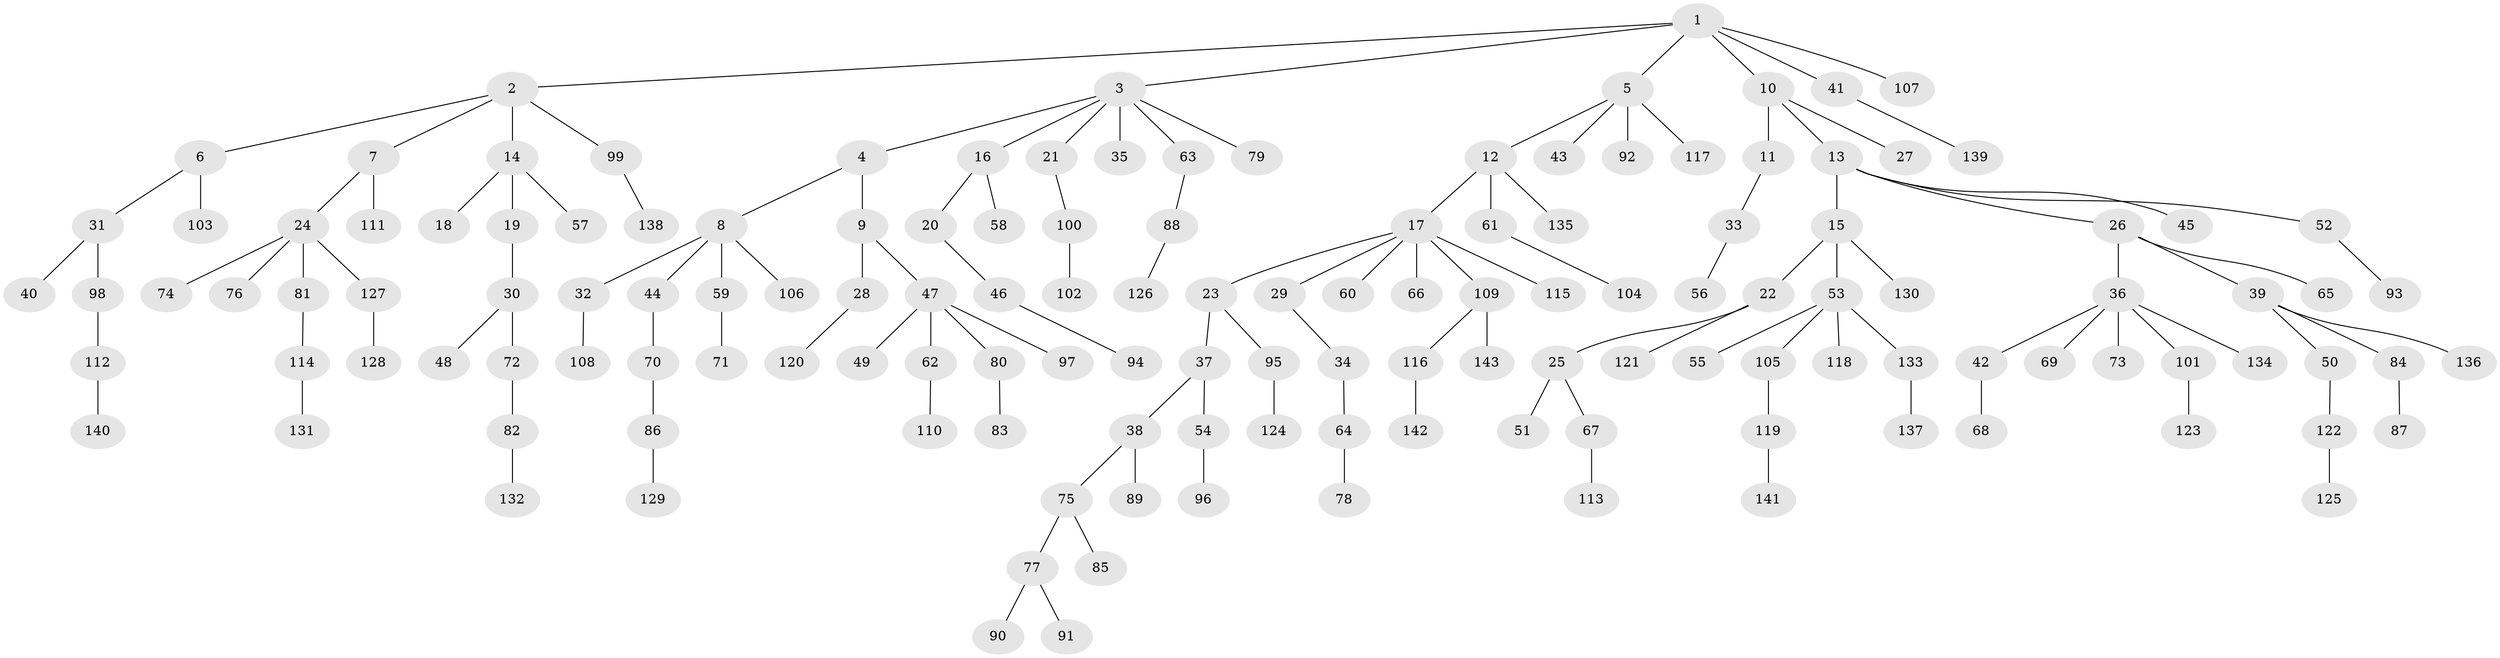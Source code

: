 // Generated by graph-tools (version 1.1) at 2025/02/03/09/25 03:02:31]
// undirected, 143 vertices, 142 edges
graph export_dot {
graph [start="1"]
  node [color=gray90,style=filled];
  1;
  2;
  3;
  4;
  5;
  6;
  7;
  8;
  9;
  10;
  11;
  12;
  13;
  14;
  15;
  16;
  17;
  18;
  19;
  20;
  21;
  22;
  23;
  24;
  25;
  26;
  27;
  28;
  29;
  30;
  31;
  32;
  33;
  34;
  35;
  36;
  37;
  38;
  39;
  40;
  41;
  42;
  43;
  44;
  45;
  46;
  47;
  48;
  49;
  50;
  51;
  52;
  53;
  54;
  55;
  56;
  57;
  58;
  59;
  60;
  61;
  62;
  63;
  64;
  65;
  66;
  67;
  68;
  69;
  70;
  71;
  72;
  73;
  74;
  75;
  76;
  77;
  78;
  79;
  80;
  81;
  82;
  83;
  84;
  85;
  86;
  87;
  88;
  89;
  90;
  91;
  92;
  93;
  94;
  95;
  96;
  97;
  98;
  99;
  100;
  101;
  102;
  103;
  104;
  105;
  106;
  107;
  108;
  109;
  110;
  111;
  112;
  113;
  114;
  115;
  116;
  117;
  118;
  119;
  120;
  121;
  122;
  123;
  124;
  125;
  126;
  127;
  128;
  129;
  130;
  131;
  132;
  133;
  134;
  135;
  136;
  137;
  138;
  139;
  140;
  141;
  142;
  143;
  1 -- 2;
  1 -- 3;
  1 -- 5;
  1 -- 10;
  1 -- 41;
  1 -- 107;
  2 -- 6;
  2 -- 7;
  2 -- 14;
  2 -- 99;
  3 -- 4;
  3 -- 16;
  3 -- 21;
  3 -- 35;
  3 -- 63;
  3 -- 79;
  4 -- 8;
  4 -- 9;
  5 -- 12;
  5 -- 43;
  5 -- 92;
  5 -- 117;
  6 -- 31;
  6 -- 103;
  7 -- 24;
  7 -- 111;
  8 -- 32;
  8 -- 44;
  8 -- 59;
  8 -- 106;
  9 -- 28;
  9 -- 47;
  10 -- 11;
  10 -- 13;
  10 -- 27;
  11 -- 33;
  12 -- 17;
  12 -- 61;
  12 -- 135;
  13 -- 15;
  13 -- 26;
  13 -- 45;
  13 -- 52;
  14 -- 18;
  14 -- 19;
  14 -- 57;
  15 -- 22;
  15 -- 53;
  15 -- 130;
  16 -- 20;
  16 -- 58;
  17 -- 23;
  17 -- 29;
  17 -- 60;
  17 -- 66;
  17 -- 109;
  17 -- 115;
  19 -- 30;
  20 -- 46;
  21 -- 100;
  22 -- 25;
  22 -- 121;
  23 -- 37;
  23 -- 95;
  24 -- 74;
  24 -- 76;
  24 -- 81;
  24 -- 127;
  25 -- 51;
  25 -- 67;
  26 -- 36;
  26 -- 39;
  26 -- 65;
  28 -- 120;
  29 -- 34;
  30 -- 48;
  30 -- 72;
  31 -- 40;
  31 -- 98;
  32 -- 108;
  33 -- 56;
  34 -- 64;
  36 -- 42;
  36 -- 69;
  36 -- 73;
  36 -- 101;
  36 -- 134;
  37 -- 38;
  37 -- 54;
  38 -- 75;
  38 -- 89;
  39 -- 50;
  39 -- 84;
  39 -- 136;
  41 -- 139;
  42 -- 68;
  44 -- 70;
  46 -- 94;
  47 -- 49;
  47 -- 62;
  47 -- 80;
  47 -- 97;
  50 -- 122;
  52 -- 93;
  53 -- 55;
  53 -- 105;
  53 -- 118;
  53 -- 133;
  54 -- 96;
  59 -- 71;
  61 -- 104;
  62 -- 110;
  63 -- 88;
  64 -- 78;
  67 -- 113;
  70 -- 86;
  72 -- 82;
  75 -- 77;
  75 -- 85;
  77 -- 90;
  77 -- 91;
  80 -- 83;
  81 -- 114;
  82 -- 132;
  84 -- 87;
  86 -- 129;
  88 -- 126;
  95 -- 124;
  98 -- 112;
  99 -- 138;
  100 -- 102;
  101 -- 123;
  105 -- 119;
  109 -- 116;
  109 -- 143;
  112 -- 140;
  114 -- 131;
  116 -- 142;
  119 -- 141;
  122 -- 125;
  127 -- 128;
  133 -- 137;
}
